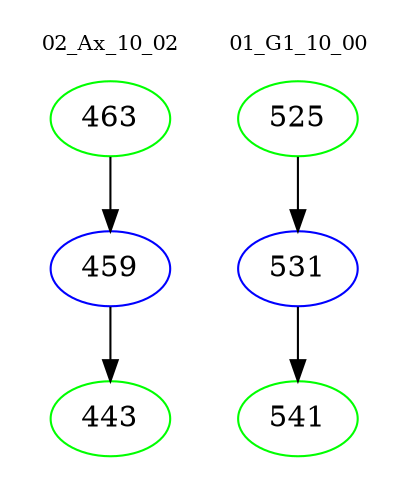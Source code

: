 digraph{
subgraph cluster_0 {
color = white
label = "02_Ax_10_02";
fontsize=10;
T0_463 [label="463", color="green"]
T0_463 -> T0_459 [color="black"]
T0_459 [label="459", color="blue"]
T0_459 -> T0_443 [color="black"]
T0_443 [label="443", color="green"]
}
subgraph cluster_1 {
color = white
label = "01_G1_10_00";
fontsize=10;
T1_525 [label="525", color="green"]
T1_525 -> T1_531 [color="black"]
T1_531 [label="531", color="blue"]
T1_531 -> T1_541 [color="black"]
T1_541 [label="541", color="green"]
}
}
